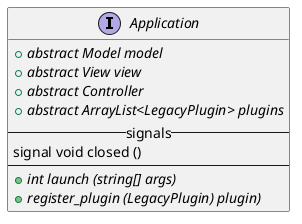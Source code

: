 /'
 'UML include file for Dcs.Application interface.
 '/

@startuml
interface Application {
    +{abstract} abstract Model model
    +{abstract} abstract View view
    +{abstract} abstract Controller
    +{abstract} abstract ArrayList<LegacyPlugin> plugins
	--signals--
	signal void closed ()
    ----
    +{abstract} int launch (string[] args)
    +{abstract} register_plugin (LegacyPlugin) plugin)
}
@enduml

